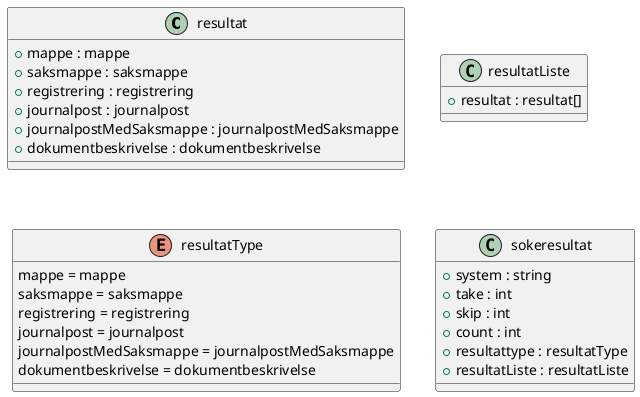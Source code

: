 @startuml

class resultat {
    +mappe : mappe
    +saksmappe : saksmappe
    +registrering : registrering
    +journalpost : journalpost
    +journalpostMedSaksmappe : journalpostMedSaksmappe
    +dokumentbeskrivelse : dokumentbeskrivelse
}
class resultatListe {
    +resultat : resultat[]
}
enum resultatType {
    mappe = mappe
    saksmappe = saksmappe
    registrering = registrering
    journalpost = journalpost
    journalpostMedSaksmappe = journalpostMedSaksmappe
    dokumentbeskrivelse = dokumentbeskrivelse
}
class sokeresultat {
    +system : string
    +take : int
    +skip : int
    +count : int
    +resultattype : resultatType
    +resultatListe : resultatListe
}

@enduml

